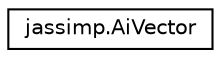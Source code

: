 digraph "Graphical Class Hierarchy"
{
  edge [fontname="Helvetica",fontsize="10",labelfontname="Helvetica",labelfontsize="10"];
  node [fontname="Helvetica",fontsize="10",shape=record];
  rankdir="LR";
  Node1 [label="jassimp.AiVector",height=0.2,width=0.4,color="black", fillcolor="white", style="filled",URL="$classjassimp_1_1_ai_vector.html"];
}
